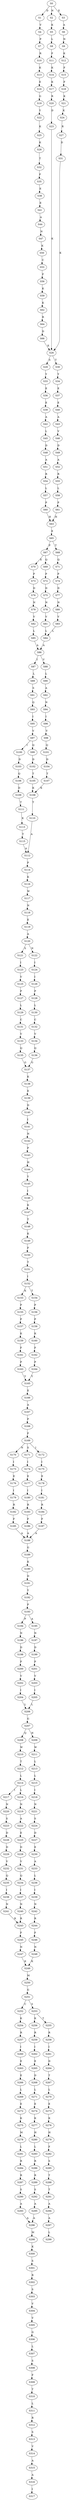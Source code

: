 strict digraph  {
	S0 -> S1 [ label = D ];
	S0 -> S2 [ label = N ];
	S0 -> S3 [ label = E ];
	S1 -> S4 [ label = V ];
	S2 -> S5 [ label = K ];
	S3 -> S6 [ label = A ];
	S4 -> S7 [ label = P ];
	S5 -> S8 [ label = L ];
	S6 -> S9 [ label = N ];
	S7 -> S10 [ label = R ];
	S8 -> S11 [ label = F ];
	S9 -> S12 [ label = K ];
	S10 -> S13 [ label = K ];
	S11 -> S14 [ label = K ];
	S12 -> S15 [ label = F ];
	S13 -> S16 [ label = E ];
	S14 -> S17 [ label = K ];
	S15 -> S18 [ label = F ];
	S16 -> S19 [ label = G ];
	S17 -> S20 [ label = R ];
	S18 -> S21 [ label = K ];
	S19 -> S22 [ label = Y ];
	S20 -> S23 [ label = D ];
	S21 -> S24 [ label = K ];
	S22 -> S25 [ label = K ];
	S23 -> S26 [ label = K ];
	S24 -> S27 [ label = R ];
	S25 -> S28 [ label = K ];
	S26 -> S29 [ label = S ];
	S26 -> S30 [ label = T ];
	S27 -> S31 [ label = D ];
	S28 -> S32 [ label = T ];
	S29 -> S33 [ label = Y ];
	S30 -> S34 [ label = Y ];
	S31 -> S26 [ label = K ];
	S32 -> S35 [ label = F ];
	S33 -> S36 [ label = E ];
	S34 -> S37 [ label = E ];
	S35 -> S38 [ label = E ];
	S36 -> S39 [ label = E ];
	S37 -> S40 [ label = E ];
	S38 -> S41 [ label = E ];
	S39 -> S42 [ label = A ];
	S40 -> S43 [ label = A ];
	S41 -> S44 [ label = A ];
	S42 -> S45 [ label = L ];
	S43 -> S46 [ label = V ];
	S44 -> S47 [ label = N ];
	S45 -> S48 [ label = D ];
	S46 -> S49 [ label = D ];
	S47 -> S50 [ label = K ];
	S48 -> S51 [ label = A ];
	S49 -> S52 [ label = A ];
	S50 -> S53 [ label = C ];
	S51 -> S54 [ label = R ];
	S52 -> S55 [ label = R ];
	S53 -> S56 [ label = F ];
	S54 -> S57 [ label = L ];
	S55 -> S58 [ label = L ];
	S56 -> S59 [ label = K ];
	S57 -> S60 [ label = P ];
	S58 -> S61 [ label = P ];
	S59 -> S62 [ label = K ];
	S60 -> S63 [ label = H ];
	S61 -> S63 [ label = H ];
	S62 -> S64 [ label = R ];
	S63 -> S65 [ label = E ];
	S64 -> S66 [ label = D ];
	S65 -> S67 [ label = P ];
	S65 -> S68 [ label = T ];
	S66 -> S26 [ label = K ];
	S67 -> S69 [ label = Q ];
	S67 -> S70 [ label = E ];
	S68 -> S71 [ label = Q ];
	S69 -> S72 [ label = P ];
	S70 -> S73 [ label = P ];
	S71 -> S74 [ label = P ];
	S72 -> S75 [ label = D ];
	S73 -> S76 [ label = D ];
	S74 -> S77 [ label = D ];
	S75 -> S78 [ label = N ];
	S76 -> S79 [ label = N ];
	S77 -> S80 [ label = N ];
	S78 -> S81 [ label = V ];
	S79 -> S82 [ label = V ];
	S80 -> S83 [ label = V ];
	S81 -> S84 [ label = L ];
	S82 -> S85 [ label = L ];
	S83 -> S84 [ label = L ];
	S84 -> S86 [ label = A ];
	S85 -> S86 [ label = A ];
	S86 -> S87 [ label = I ];
	S86 -> S88 [ label = V ];
	S87 -> S89 [ label = L ];
	S88 -> S90 [ label = L ];
	S89 -> S91 [ label = S ];
	S90 -> S92 [ label = A ];
	S91 -> S93 [ label = Q ];
	S92 -> S94 [ label = N ];
	S93 -> S95 [ label = I ];
	S94 -> S96 [ label = I ];
	S95 -> S97 [ label = V ];
	S96 -> S98 [ label = V ];
	S97 -> S99 [ label = Q ];
	S97 -> S100 [ label = I ];
	S98 -> S101 [ label = Q ];
	S99 -> S102 [ label = D ];
	S100 -> S103 [ label = D ];
	S101 -> S104 [ label = D ];
	S102 -> S105 [ label = T ];
	S103 -> S106 [ label = Q ];
	S104 -> S107 [ label = T ];
	S105 -> S108 [ label = K ];
	S106 -> S109 [ label = D ];
	S107 -> S108 [ label = K ];
	S108 -> S110 [ label = T ];
	S109 -> S111 [ label = T ];
	S110 -> S112 [ label = A ];
	S111 -> S113 [ label = K ];
	S112 -> S114 [ label = P ];
	S113 -> S115 [ label = T ];
	S114 -> S116 [ label = K ];
	S115 -> S112 [ label = A ];
	S116 -> S117 [ label = W ];
	S117 -> S118 [ label = N ];
	S118 -> S119 [ label = E ];
	S119 -> S120 [ label = A ];
	S120 -> S121 [ label = S ];
	S120 -> S122 [ label = N ];
	S121 -> S123 [ label = I ];
	S122 -> S124 [ label = I ];
	S123 -> S125 [ label = V ];
	S124 -> S126 [ label = I ];
	S125 -> S127 [ label = P ];
	S126 -> S128 [ label = P ];
	S127 -> S129 [ label = L ];
	S128 -> S130 [ label = L ];
	S129 -> S131 [ label = C ];
	S130 -> S132 [ label = C ];
	S131 -> S133 [ label = V ];
	S132 -> S134 [ label = V ];
	S133 -> S135 [ label = Q ];
	S134 -> S136 [ label = Q ];
	S135 -> S137 [ label = G ];
	S136 -> S137 [ label = G ];
	S137 -> S138 [ label = K ];
	S138 -> S139 [ label = E ];
	S139 -> S140 [ label = D ];
	S140 -> S141 [ label = I ];
	S141 -> S142 [ label = N ];
	S142 -> S143 [ label = P ];
	S143 -> S144 [ label = H ];
	S144 -> S145 [ label = Y ];
	S145 -> S146 [ label = I ];
	S146 -> S147 [ label = K ];
	S147 -> S148 [ label = T ];
	S148 -> S149 [ label = K ];
	S149 -> S150 [ label = F ];
	S150 -> S151 [ label = T ];
	S151 -> S152 [ label = I ];
	S152 -> S153 [ label = K ];
	S152 -> S154 [ label = T ];
	S153 -> S155 [ label = P ];
	S154 -> S156 [ label = P ];
	S155 -> S157 [ label = P ];
	S156 -> S158 [ label = P ];
	S157 -> S159 [ label = K ];
	S158 -> S160 [ label = K ];
	S159 -> S161 [ label = F ];
	S160 -> S162 [ label = F ];
	S161 -> S163 [ label = P ];
	S162 -> S164 [ label = P ];
	S163 -> S165 [ label = Y ];
	S164 -> S165 [ label = Y ];
	S165 -> S166 [ label = E ];
	S166 -> S167 [ label = A ];
	S167 -> S168 [ label = P ];
	S168 -> S169 [ label = F ];
	S169 -> S170 [ label = N ];
	S169 -> S171 [ label = S ];
	S169 -> S172 [ label = I ];
	S170 -> S173 [ label = I ];
	S171 -> S174 [ label = I ];
	S172 -> S175 [ label = I ];
	S173 -> S176 [ label = E ];
	S174 -> S177 [ label = E ];
	S175 -> S178 [ label = E ];
	S176 -> S179 [ label = I ];
	S177 -> S180 [ label = I ];
	S178 -> S181 [ label = I ];
	S179 -> S182 [ label = R ];
	S180 -> S183 [ label = R ];
	S181 -> S184 [ label = R ];
	S182 -> S185 [ label = F ];
	S183 -> S186 [ label = F ];
	S184 -> S187 [ label = F ];
	S185 -> S188 [ label = A ];
	S186 -> S188 [ label = A ];
	S187 -> S188 [ label = A ];
	S188 -> S189 [ label = G ];
	S189 -> S190 [ label = K ];
	S190 -> S191 [ label = D ];
	S191 -> S192 [ label = Y ];
	S192 -> S193 [ label = P ];
	S193 -> S194 [ label = P ];
	S193 -> S195 [ label = A ];
	S194 -> S196 [ label = N ];
	S195 -> S197 [ label = N ];
	S196 -> S198 [ label = D ];
	S197 -> S199 [ label = D ];
	S198 -> S200 [ label = P ];
	S199 -> S201 [ label = P ];
	S200 -> S202 [ label = V ];
	S201 -> S203 [ label = V ];
	S202 -> S204 [ label = I ];
	S203 -> S205 [ label = I ];
	S204 -> S206 [ label = L ];
	S205 -> S206 [ label = L ];
	S206 -> S207 [ label = G ];
	S207 -> S208 [ label = Q ];
	S207 -> S209 [ label = H ];
	S208 -> S210 [ label = W ];
	S209 -> S211 [ label = W ];
	S210 -> S212 [ label = T ];
	S211 -> S213 [ label = L ];
	S212 -> S214 [ label = L ];
	S213 -> S215 [ label = L ];
	S214 -> S216 [ label = L ];
	S214 -> S217 [ label = I ];
	S215 -> S218 [ label = I ];
	S216 -> S219 [ label = N ];
	S217 -> S220 [ label = N ];
	S218 -> S221 [ label = N ];
	S219 -> S222 [ label = A ];
	S220 -> S223 [ label = S ];
	S221 -> S224 [ label = S ];
	S222 -> S225 [ label = E ];
	S223 -> S226 [ label = D ];
	S224 -> S227 [ label = D ];
	S225 -> S228 [ label = D ];
	S226 -> S229 [ label = D ];
	S227 -> S230 [ label = E ];
	S228 -> S231 [ label = V ];
	S229 -> S232 [ label = V ];
	S230 -> S233 [ label = A ];
	S231 -> S234 [ label = Q ];
	S232 -> S235 [ label = Q ];
	S233 -> S236 [ label = L ];
	S234 -> S237 [ label = I ];
	S235 -> S238 [ label = I ];
	S236 -> S239 [ label = I ];
	S237 -> S240 [ label = N ];
	S238 -> S241 [ label = N ];
	S239 -> S242 [ label = N ];
	S240 -> S243 [ label = R ];
	S241 -> S243 [ label = R ];
	S242 -> S244 [ label = R ];
	S243 -> S245 [ label = F ];
	S244 -> S246 [ label = F ];
	S245 -> S247 [ label = N ];
	S246 -> S248 [ label = N ];
	S247 -> S249 [ label = K ];
	S248 -> S249 [ label = K ];
	S249 -> S250 [ label = M ];
	S250 -> S251 [ label = G ];
	S251 -> S252 [ label = C ];
	S251 -> S253 [ label = S ];
	S252 -> S254 [ label = K ];
	S253 -> S255 [ label = T ];
	S253 -> S256 [ label = K ];
	S254 -> S257 [ label = R ];
	S255 -> S258 [ label = R ];
	S256 -> S259 [ label = R ];
	S257 -> S260 [ label = I ];
	S258 -> S261 [ label = I ];
	S259 -> S262 [ label = I ];
	S260 -> S263 [ label = E ];
	S261 -> S264 [ label = D ];
	S262 -> S265 [ label = E ];
	S263 -> S266 [ label = E ];
	S264 -> S267 [ label = T ];
	S265 -> S268 [ label = D ];
	S266 -> S269 [ label = L ];
	S267 -> S270 [ label = L ];
	S268 -> S271 [ label = L ];
	S269 -> S272 [ label = E ];
	S270 -> S273 [ label = E ];
	S271 -> S274 [ label = E ];
	S272 -> S275 [ label = K ];
	S273 -> S276 [ label = K ];
	S274 -> S277 [ label = K ];
	S275 -> S278 [ label = M ];
	S276 -> S279 [ label = H ];
	S277 -> S280 [ label = H ];
	S278 -> S281 [ label = L ];
	S279 -> S282 [ label = F ];
	S280 -> S283 [ label = L ];
	S281 -> S284 [ label = R ];
	S282 -> S285 [ label = S ];
	S283 -> S286 [ label = R ];
	S284 -> S287 [ label = R ];
	S285 -> S288 [ label = T ];
	S286 -> S289 [ label = R ];
	S287 -> S290 [ label = S ];
	S288 -> S291 [ label = T ];
	S289 -> S292 [ label = S ];
	S290 -> S293 [ label = A ];
	S291 -> S294 [ label = A ];
	S292 -> S295 [ label = A ];
	S293 -> S296 [ label = A ];
	S294 -> S297 [ label = A ];
	S295 -> S296 [ label = A ];
	S296 -> S298 [ label = M ];
	S297 -> S299 [ label = L ];
	S298 -> S300 [ label = K ];
	S300 -> S301 [ label = S ];
	S301 -> S302 [ label = R ];
	S302 -> S303 [ label = S ];
	S303 -> S304 [ label = V ];
	S304 -> S305 [ label = V ];
	S305 -> S306 [ label = G ];
	S306 -> S307 [ label = L ];
	S307 -> S308 [ label = S ];
	S308 -> S309 [ label = F ];
	S309 -> S310 [ label = T ];
	S310 -> S311 [ label = L ];
	S311 -> S312 [ label = R ];
	S312 -> S313 [ label = S ];
	S313 -> S314 [ label = V ];
	S314 -> S315 [ label = A ];
	S315 -> S316 [ label = A ];
	S316 -> S317 [ label = I ];
}
